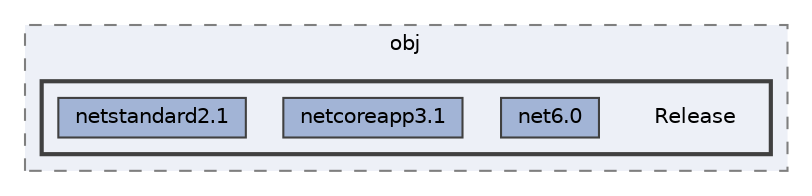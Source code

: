 digraph "D:/Workspaces/pipiorg/PiPiCSharp/PiPiCSharp/obj/Release"
{
 // LATEX_PDF_SIZE
  bgcolor="transparent";
  edge [fontname=Helvetica,fontsize=10,labelfontname=Helvetica,labelfontsize=10];
  node [fontname=Helvetica,fontsize=10,shape=box,height=0.2,width=0.4];
  compound=true
  subgraph clusterdir_c697081800116a3cde81e98dba77bc94 {
    graph [ bgcolor="#edf0f7", pencolor="grey50", label="obj", fontname=Helvetica,fontsize=10 style="filled,dashed", URL="dir_c697081800116a3cde81e98dba77bc94.html",tooltip=""]
  subgraph clusterdir_480ed385cbcabb09b050317f9c86855f {
    graph [ bgcolor="#edf0f7", pencolor="grey25", label="", fontname=Helvetica,fontsize=10 style="filled,bold", URL="dir_480ed385cbcabb09b050317f9c86855f.html",tooltip=""]
    dir_480ed385cbcabb09b050317f9c86855f [shape=plaintext, label="Release"];
  dir_da812d30e6611ee454a7d50476d2de35 [label="net6.0", fillcolor="#a2b4d6", color="grey25", style="filled", URL="dir_da812d30e6611ee454a7d50476d2de35.html",tooltip=""];
  dir_e4425e37a8217898eed23c2cc7cd8a28 [label="netcoreapp3.1", fillcolor="#a2b4d6", color="grey25", style="filled", URL="dir_e4425e37a8217898eed23c2cc7cd8a28.html",tooltip=""];
  dir_1116a9390ba576e0f4b9785bcfe09ff1 [label="netstandard2.1", fillcolor="#a2b4d6", color="grey25", style="filled", URL="dir_1116a9390ba576e0f4b9785bcfe09ff1.html",tooltip=""];
  }
  }
}
